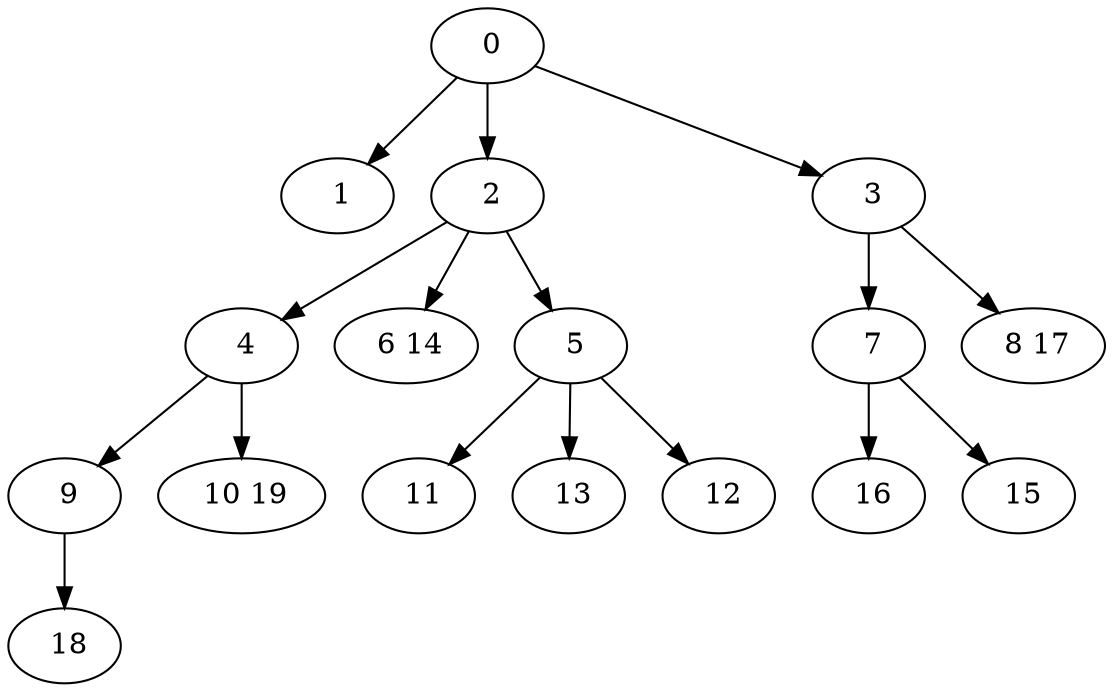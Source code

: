 digraph mytree {
" 0" -> " 1";
" 0" -> " 2";
" 0" -> " 3";
" 1";
" 2" -> " 4";
" 2" -> " 6 14";
" 2" -> " 5";
" 3" -> " 7";
" 3" -> " 8 17";
" 4" -> " 9";
" 4" -> " 10 19";
" 6 14";
" 7" -> " 16";
" 7" -> " 15";
" 8 17";
" 5" -> " 11";
" 5" -> " 13";
" 5" -> " 12";
" 9" -> " 18";
" 10 19";
" 11";
" 13";
" 16";
" 18";
" 15";
" 12";
}
